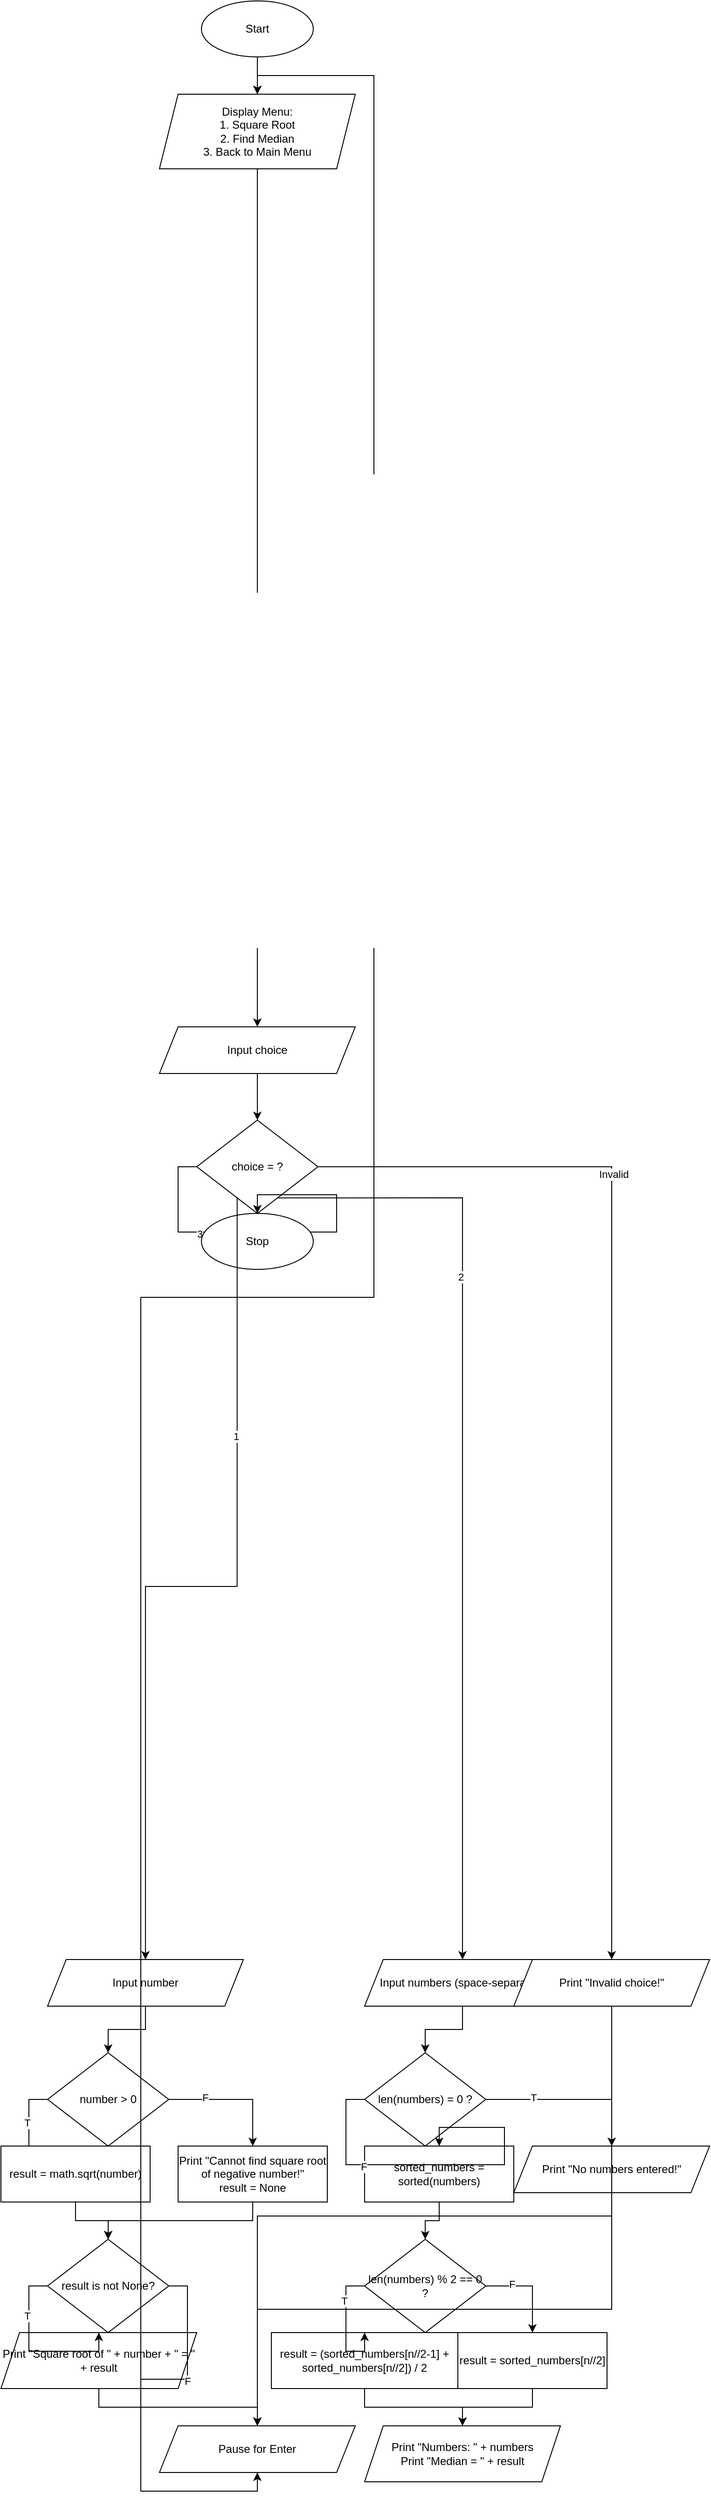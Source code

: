 <mxfile version="28.1.0">
  <diagram name="Page-1" id="N7Pm-M6lshDgP5avCQsC">
    <mxGraphModel dx="1423" dy="631" grid="1" gridSize="10" guides="1" tooltips="1" connect="1" arrows="1" fold="1" page="1" pageScale="1" pageWidth="850" pageHeight="1100" math="0" shadow="0">
      <root>
        <mxCell id="0" />
        <mxCell id="1" parent="0" />
        <!-- Start of the flowchart -->
        <mxCell id="syNdcYt7mX1pae7ERDoS-16" value="Start" style="ellipse;whiteSpace=wrap;html=1;" vertex="1" parent="1">
          <mxGeometry x="365" y="50" width="120" height="60" as="geometry" />
        </mxCell>
        <!-- Display menu -->
        <mxCell id="syNdcYt7mX1pae7ERDoS-100" value="Display Menu:&#xa;1. Square Root&#xa;2. Find Median&#xa;3. Back to Main Menu" style="shape=parallelogram;perimeter=parallelogramPerimeter;whiteSpace=wrap;html=1;fixedSize=1;" vertex="1" parent="1">
          <mxGeometry x="320" y="150" width="210" height="80" as="geometry" />
        </mxCell>
        <mxCell id="syNdcYt7mX1pae7ERDoS-101" style="edgeStyle=orthogonalEdgeStyle;rounded=0;orthogonalLoop=1;jettySize=auto;html=1;exitX=0.5;exitY=1;exitDx=0;exitDy=0;entryX=0.5;entryY=0;entryDx=0;entryDy=0;" edge="1" parent="1" source="syNdcYt7mX1pae7ERDoS-16" target="syNdcYt7mX1pae7ERDoS-100">
          <mxGeometry relative="1" as="geometry" />
        </mxCell>
        <!-- Input choice -->
        <mxCell id="syNdcYt7mX1pae7ERDoS-102" value="Input choice" style="shape=parallelogram;perimeter=parallelogramPerimeter;whiteSpace=wrap;html=1;fixedSize=1;" vertex="1" parent="1">
          <mxGeometry x="320" y="1150" width="210" height="50" as="geometry" />
        </mxCell>
        <mxCell id="syNdcYt7mX1pae7ERDoS-103" style="edgeStyle=orthogonalEdgeStyle;rounded=0;orthogonalLoop=1;jettySize=auto;html=1;exitX=0.5;exitY=1;exitDx=0;exitDy=0;entryX=0.5;entryY=0;entryDx=0;entryDy=0;" edge="1" parent="1" source="syNdcYt7mX1pae7ERDoS-100" target="syNdcYt7mX1pae7ERDoS-102">
          <mxGeometry relative="1" as="geometry" />
        </mxCell>
        <!-- Check choice -->
        <mxCell id="syNdcYt7mX1pae7ERDoS-104" value="choice = ?" style="rhombus;whiteSpace=wrap;html=1;" vertex="1" parent="1">
          <mxGeometry x="360" y="1250" width="130" height="100" as="geometry" />
        </mxCell>
        <mxCell id="syNdcYt7mX1pae7ERDoS-105" style="edgeStyle=orthogonalEdgeStyle;rounded=0;orthogonalLoop=1;jettySize=auto;html=1;exitX=0.5;exitY=1;exitDx=0;exitDy=0;entryX=0.5;entryY=0;entryDx=0;entryDy=0;" edge="1" parent="1" source="syNdcYt7mX1pae7ERDoS-102" target="syNdcYt7mX1pae7ERDoS-104">
          <mxGeometry relative="1" as="geometry" />
        </mxCell>
        <!-- Choice 3: Exit -->
        <mxCell id="syNdcYt7mX1pae7ERDoS-106" style="edgeStyle=orthogonalEdgeStyle;rounded=0;orthogonalLoop=1;jettySize=auto;html=1;exitX=0;exitY=0.5;exitDx=0;exitDy=0;entryX=0.5;entryY=0;entryDx=0;entryDy=0;" edge="1" parent="1" source="syNdcYt7mX1pae7ERDoS-104" target="syNdcYt7mX1pae7ERDoS-17">
          <mxGeometry relative="1" as="geometry" />
        </mxCell>
        <mxCell id="syNdcYt7mX1pae7ERDoS-107" value="3" style="edgeLabel;html=1;align=center;verticalAlign=middle;resizable=0;points=[];" vertex="1" connectable="0" parent="syNdcYt7mX1pae7ERDoS-106">
          <mxGeometry x="-0.443" y="-2" relative="1" as="geometry">
            <mxPoint as="offset" />
          </mxGeometry>
        </mxCell>
        <!-- Stop -->
        <mxCell id="syNdcYt7mX1pae7ERDoS-17" value="Stop" style="ellipse;whiteSpace=wrap;html=1;" vertex="1" parent="1">
          <mxGeometry x="365" y="1350" width="120" height="60" as="geometry" />
        </mxCell>
        <!-- Choice 1: Square Root -->
        <mxCell id="syNdcYt7mX1pae7ERDoS-108" style="edgeStyle=orthogonalEdgeStyle;rounded=0;orthogonalLoop=1;jettySize=auto;html=1;exitX=0.25;exitY=1;exitDx=0;exitDy=0;entryX=0.5;entryY=0;entryDx=0;entryDy=0;" edge="1" parent="1" source="syNdcYt7mX1pae7ERDoS-104" target="syNdcYt7mX1pae7ERDoS-18">
          <mxGeometry relative="1" as="geometry" />
        </mxCell>
        <mxCell id="syNdcYt7mX1pae7ERDoS-109" value="1" style="edgeLabel;html=1;align=center;verticalAlign=middle;resizable=0;points=[];" vertex="1" connectable="0" parent="syNdcYt7mX1pae7ERDoS-108">
          <mxGeometry x="-0.443" y="-2" relative="1" as="geometry">
            <mxPoint as="offset" />
          </mxGeometry>
        </mxCell>
        <!-- Square Root: Input number -->
        <mxCell id="syNdcYt7mX1pae7ERDoS-18" value="Input number" style="shape=parallelogram;perimeter=parallelogramPerimeter;whiteSpace=wrap;html=1;fixedSize=1;" vertex="1" parent="1">
          <mxGeometry x="200" y="2150" width="210" height="50" as="geometry" />
        </mxCell>
        <!-- Check if number > 0 -->
        <mxCell id="syNdcYt7mX1pae7ERDoS-23" value="number &gt; 0" style="rhombus;whiteSpace=wrap;html=1;" vertex="1" parent="1">
          <mxGeometry x="200" y="2250" width="130" height="100" as="geometry" />
        </mxCell>
        <mxCell id="syNdcYt7mX1pae7ERDoS-24" style="edgeStyle=orthogonalEdgeStyle;rounded=0;orthogonalLoop=1;jettySize=auto;html=1;exitX=0.5;exitY=1;exitDx=0;exitDy=0;entryX=0.5;entryY=0;entryDx=0;entryDy=0;" edge="1" parent="1" source="syNdcYt7mX1pae7ERDoS-18" target="syNdcYt7mX1pae7ERDoS-23">
          <mxGeometry relative="1" as="geometry" />
        </mxCell>
        <!-- True: Calculate square root -->
        <mxCell id="syNdcYt7mX1pae7ERDoS-29" style="edgeStyle=orthogonalEdgeStyle;rounded=0;orthogonalLoop=1;jettySize=auto;html=1;exitX=0;exitY=0.5;exitDx=0;exitDy=0;entryX=0.5;entryY=0;entryDx=0;entryDy=0;" edge="1" parent="1" source="syNdcYt7mX1pae7ERDoS-23" target="syNdcYt7mX1pae7ERDoS-27">
          <mxGeometry relative="1" as="geometry" />
        </mxCell>
        <mxCell id="syNdcYt7mX1pae7ERDoS-34" value="T" style="edgeLabel;html=1;align=center;verticalAlign=middle;resizable=0;points=[];" vertex="1" connectable="0" parent="syNdcYt7mX1pae7ERDoS-29">
          <mxGeometry x="-0.443" y="-2" relative="1" as="geometry">
            <mxPoint as="offset" />
          </mxGeometry>
        </mxCell>
        <mxCell id="syNdcYt7mX1pae7ERDoS-27" value="result = math.sqrt(number)" style="rounded=0;whiteSpace=wrap;html=1;" vertex="1" parent="1">
          <mxGeometry x="150" y="2350" width="160" height="60" as="geometry" />
        </mxCell>
        <!-- False: Error message -->
        <mxCell id="syNdcYt7mX1pae7ERDoS-31" style="edgeStyle=orthogonalEdgeStyle;rounded=0;orthogonalLoop=1;jettySize=auto;html=1;exitX=1;exitY=0.5;exitDx=0;exitDy=0;entryX=0.5;entryY=0;entryDx=0;entryDy=0;" edge="1" parent="1" source="syNdcYt7mX1pae7ERDoS-23" target="syNdcYt7mX1pae7ERDoS-28">
          <mxGeometry relative="1" as="geometry" />
        </mxCell>
        <mxCell id="syNdcYt7mX1pae7ERDoS-35" value="F" style="edgeLabel;html=1;align=center;verticalAlign=middle;resizable=0;points=[];" vertex="1" connectable="0" parent="syNdcYt7mX1pae7ERDoS-31">
          <mxGeometry x="-0.446" y="2" relative="1" as="geometry">
            <mxPoint as="offset" />
          </mxGeometry>
        </mxCell>
        <mxCell id="syNdcYt7mX1pae7ERDoS-28" value="Print &quot;Cannot find square root of negative number!&quot;&#xa;result = None" style="rounded=0;whiteSpace=wrap;html=1;" vertex="1" parent="1">
          <mxGeometry x="340" y="2350" width="160" height="60" as="geometry" />
        </mxCell>
        <!-- Output square root result -->
        <mxCell id="syNdcYt7mX1pae7ERDoS-110" value="result is not None?" style="rhombus;whiteSpace=wrap;html=1;" vertex="1" parent="1">
          <mxGeometry x="200" y="2450" width="130" height="100" as="geometry" />
        </mxCell>
        <mxCell id="syNdcYt7mX1pae7ERDoS-111" style="edgeStyle=orthogonalEdgeStyle;rounded=0;orthogonalLoop=1;jettySize=auto;html=1;exitX=0.5;exitY=1;exitDx=0;exitDy=0;entryX=0.5;entryY=0;entryDx=0;entryDy=0;" edge="1" parent="1" source="syNdcYt7mX1pae7ERDoS-27" target="syNdcYt7mX1pae7ERDoS-110">
          <mxGeometry relative="1" as="geometry" />
        </mxCell>
        <mxCell id="syNdcYt7mX1pae7ERDoS-112" style="edgeStyle=orthogonalEdgeStyle;rounded=0;orthogonalLoop=1;jettySize=auto;html=1;exitX=0.5;exitY=1;exitDx=0;exitDy=0;entryX=0.5;entryY=0;entryDx=0;entryDy=0;" edge="1" parent="1" source="syNdcYt7mX1pae7ERDoS-28" target="syNdcYt7mX1pae7ERDoS-110">
          <mxGeometry relative="1" as="geometry" />
        </mxCell>
        <mxCell id="syNdcYt7mX1pae7ERDoS-113" value="Print &quot;Square root of &quot; + number + &quot; = &quot; + result" style="shape=parallelogram;perimeter=parallelogramPerimeter;whiteSpace=wrap;html=1;fixedSize=1;" vertex="1" parent="1">
          <mxGeometry x="150" y="2550" width="210" height="60" as="geometry" />
        </mxCell>
        <mxCell id="syNdcYt7mX1pae7ERDoS-114" style="edgeStyle=orthogonalEdgeStyle;rounded=0;orthogonalLoop=1;jettySize=auto;html=1;exitX=0;exitY=0.5;exitDx=0;exitDy=0;entryX=0.5;entryY=0;entryDx=0;entryDy=0;" edge="1" parent="1" source="syNdcYt7mX1pae7ERDoS-110" target="syNdcYt7mX1pae7ERDoS-113">
          <mxGeometry relative="1" as="geometry" />
        </mxCell>
        <mxCell id="syNdcYt7mX1pae7ERDoS-115" value="T" style="edgeLabel;html=1;align=center;verticalAlign=middle;resizable=0;points=[];" vertex="1" connectable="0" parent="syNdcYt7mX1pae7ERDoS-114">
          <mxGeometry x="-0.443" y="-2" relative="1" as="geometry">
            <mxPoint as="offset" />
          </mxGeometry>
        </mxCell>
        <!-- Pause for user input -->
        <mxCell id="syNdcYt7mX1pae7ERDoS-116" value="Pause for Enter" style="shape=parallelogram;perimeter=parallelogramPerimeter;whiteSpace=wrap;html=1;fixedSize=1;" vertex="1" parent="1">
          <mxGeometry x="320" y="2650" width="210" height="50" as="geometry" />
        </mxCell>
        <mxCell id="syNdcYt7mX1pae7ERDoS-117" style="edgeStyle=orthogonalEdgeStyle;rounded=0;orthogonalLoop=1;jettySize=auto;html=1;exitX=0.5;exitY=1;exitDx=0;exitDy=0;entryX=0.5;entryY=0;entryDx=0;entryDy=0;" edge="1" parent="1" source="syNdcYt7mX1pae7ERDoS-113" target="syNdcYt7mX1pae7ERDoS-116">
          <mxGeometry relative="1" as="geometry" />
        </mxCell>
        <mxCell id="syNdcYt7mX1pae7ERDoS-118" style="edgeStyle=orthogonalEdgeStyle;rounded=0;orthogonalLoop=1;jettySize=auto;html=1;exitX=1;exitY=0.5;exitDx=0;exitDy=0;entryX=0.5;entryY=1;entryDx=0;entryDy=0;" edge="1" parent="1" source="syNdcYt7mX1pae7ERDoS-110" target="syNdcYt7mX1pae7ERDoS-116">
          <mxGeometry relative="1" as="geometry" />
        </mxCell>
        <mxCell id="syNdcYt7mX1pae7ERDoS-119" value="F" style="edgeLabel;html=1;align=center;verticalAlign=middle;resizable=0;points=[];" vertex="1" connectable="0" parent="syNdcYt7mX1pae7ERDoS-118">
          <mxGeometry x="-0.446" y="2" relative="1" as="geometry">
            <mxPoint as="offset" />
          </mxGeometry>
        </mxCell>
        <!-- Loop back to menu -->
        <mxCell id="syNdcYt7mX1pae7ERDoS-120" style="edgeStyle=orthogonalEdgeStyle;rounded=0;orthogonalLoop=1;jettySize=auto;html=1;exitX=0.5;exitY=1;exitDx=0;exitDy=0;entryX=0.5;entryY=0;entryDx=0;entryDy=0;" edge="1" parent="1" source="syNdcYt7mX1pae7ERDoS-116" target="syNdcYt7mX1pae7ERDoS-100">
          <mxGeometry relative="1" as="geometry" />
        </mxCell>
        <!-- Choice 2: Find Median -->
        <mxCell id="syNdcYt7mX1pae7ERDoS-121" style="edgeStyle=orthogonalEdgeStyle;rounded=0;orthogonalLoop=1;jettySize=auto;html=1;exitX=0.75;exitY=1;exitDx=0;exitDy=0;entryX=0.5;entryY=0;entryDx=0;entryDy=0;" edge="1" parent="1" source="syNdcYt7mX1pae7ERDoS-104" target="syNdcYt7mX1pae7ERDoS-122">
          <mxGeometry relative="1" as="geometry" />
        </mxCell>
        <mxCell id="syNdcYt7mX1pae7ERDoS-123" value="2" style="edgeLabel;html=1;align=center;verticalAlign=middle;resizable=0;points=[];" vertex="1" connectable="0" parent="syNdcYt7mX1pae7ERDoS-121">
          <mxGeometry x="-0.443" y="-2" relative="1" as="geometry">
            <mxPoint as="offset" />
          </mxGeometry>
        </mxCell>
        <!-- Input numbers -->
        <mxCell id="syNdcYt7mX1pae7ERDoS-122" value="Input numbers (space-separated)" style="shape=parallelogram;perimeter=parallelogramPerimeter;whiteSpace=wrap;html=1;fixedSize=1;" vertex="1" parent="1">
          <mxGeometry x="540" y="2150" width="210" height="50" as="geometry" />
        </mxCell>
        <!-- Check if list is empty -->
        <mxCell id="syNdcYt7mX1pae7ERDoS-124" value="len(numbers) = 0 ?" style="rhombus;whiteSpace=wrap;html=1;" vertex="1" parent="1">
          <mxGeometry x="540" y="2250" width="130" height="100" as="geometry" />
        </mxCell>
        <mxCell id="syNdcYt7mX1pae7ERDoS-125" style="edgeStyle=orthogonalEdgeStyle;rounded=0;orthogonalLoop=1;jettySize=auto;html=1;exitX=0.5;exitY=1;exitDx=0;exitDy=0;entryX=0.5;entryY=0;entryDx=0;entryDy=0;" edge="1" parent="1" source="syNdcYt7mX1pae7ERDoS-122" target="syNdcYt7mX1pae7ERDoS-124">
          <mxGeometry relative="1" as="geometry" />
        </mxCell>
        <!-- Empty list: Error message -->
        <mxCell id="syNdcYt7mX1pae7ERDoS-126" value="Print &quot;No numbers entered!&quot;" style="shape=parallelogram;perimeter=parallelogramPerimeter;whiteSpace=wrap;html=1;fixedSize=1;" vertex="1" parent="1">
          <mxGeometry x="700" y="2350" width="210" height="50" as="geometry" />
        </mxCell>
        <mxCell id="syNdcYt7mX1pae7ERDoS-127" style="edgeStyle=orthogonalEdgeStyle;rounded=0;orthogonalLoop=1;jettySize=auto;html=1;exitX=1;exitY=0.5;exitDx=0;exitDy=0;entryX=0.5;entryY=0;entryDx=0;entryDy=0;" edge="1" parent="1" source="syNdcYt7mX1pae7ERDoS-124" target="syNdcYt7mX1pae7ERDoS-126">
          <mxGeometry relative="1" as="geometry" />
        </mxCell>
        <mxCell id="syNdcYt7mX1pae7ERDoS-128" value="T" style="edgeLabel;html=1;align=center;verticalAlign=middle;resizable=0;points=[];" vertex="1" connectable="0" parent="syNdcYt7mX1pae7ERDoS-127">
          <mxGeometry x="-0.446" y="2" relative="1" as="geometry">
            <mxPoint as="offset" />
          </mxGeometry>
        </mxCell>
        <!-- Non-empty list: Sort numbers -->
        <mxCell id="syNdcYt7mX1pae7ERDoS-129" value="sorted_numbers = sorted(numbers)" style="rounded=0;whiteSpace=wrap;html=1;" vertex="1" parent="1">
          <mxGeometry x="540" y="2350" width="160" height="60" as="geometry" />
        </mxCell>
        <mxCell id="syNdcYt7mX1pae7ERDoS-130" style="edgeStyle=orthogonalEdgeStyle;rounded=0;orthogonalLoop=1;jettySize=auto;html=1;exitX=0;exitY=0.5;exitDx=0;exitDy=0;entryX=0.5;entryY=0;entryDx=0;entryDy=0;" edge="1" parent="1" source="syNdcYt7mX1pae7ERDoS-124" target="syNdcYt7mX1pae7ERDoS-129">
          <mxGeometry relative="1" as="geometry" />
        </mxCell>
        <mxCell id="syNdcYt7mX1pae7ERDoS-131" value="F" style="edgeLabel;html=1;align=center;verticalAlign=middle;resizable=0;points=[];" vertex="1" connectable="0" parent="syNdcYt7mX1pae7ERDoS-130">
          <mxGeometry x="-0.443" y="-2" relative="1" as="geometry">
            <mxPoint as="offset" />
          </mxGeometry>
        </mxCell>
        <!-- Check if length is even -->
        <mxCell id="syNdcYt7mX1pae7ERDoS-132" value="len(numbers) % 2 == 0 ?" style="rhombus;whiteSpace=wrap;html=1;" vertex="1" parent="1">
          <mxGeometry x="540" y="2450" width="130" height="100" as="geometry" />
        </mxCell>
        <mxCell id="syNdcYt7mX1pae7ERDoS-133" style="edgeStyle=orthogonalEdgeStyle;rounded=0;orthogonalLoop=1;jettySize=auto;html=1;exitX=0.5;exitY=1;exitDx=0;exitDy=0;entryX=0.5;entryY=0;entryDx=0;entryDy=0;" edge="1" parent="1" source="syNdcYt7mX1pae7ERDoS-129" target="syNdcYt7mX1pae7ERDoS-132">
          <mxGeometry relative="1" as="geometry" />
        </mxCell>
        <!-- Even: Calculate median -->
        <mxCell id="syNdcYt7mX1pae7ERDoS-134" value="result = (sorted_numbers[n//2-1] + sorted_numbers[n//2]) / 2" style="rounded=0;whiteSpace=wrap;html=1;" vertex="1" parent="1">
          <mxGeometry x="440" y="2550" width="200" height="60" as="geometry" />
        </mxCell>
        <mxCell id="syNdcYt7mX1pae7ERDoS-135" style="edgeStyle=orthogonalEdgeStyle;rounded=0;orthogonalLoop=1;jettySize=auto;html=1;exitX=0;exitY=0.5;exitDx=0;exitDy=0;entryX=0.5;entryY=0;entryDx=0;entryDy=0;" edge="1" parent="1" source="syNdcYt7mX1pae7ERDoS-132" target="syNdcYt7mX1pae7ERDoS-134">
          <mxGeometry relative="1" as="geometry" />
        </mxCell>
        <mxCell id="syNdcYt7mX1pae7ERDoS-136" value="T" style="edgeLabel;html=1;align=center;verticalAlign=middle;resizable=0;points=[];" vertex="1" connectable="0" parent="syNdcYt7mX1pae7ERDoS-135">
          <mxGeometry x="-0.443" y="-2" relative="1" as="geometry">
            <mxPoint as="offset" />
          </mxGeometry>
        </mxCell>
        <!-- Odd: Calculate median -->
        <mxCell id="syNdcYt7mX1pae7ERDoS-137" value="result = sorted_numbers[n//2]" style="rounded=0;whiteSpace=wrap;html=1;" vertex="1" parent="1">
          <mxGeometry x="640" y="2550" width="160" height="60" as="geometry" />
        </mxCell>
        <mxCell id="syNdcYt7mX1pae7ERDoS-138" style="edgeStyle=orthogonalEdgeStyle;rounded=0;orthogonalLoop=1;jettySize=auto;html=1;exitX=1;exitY=0.5;exitDx=0;exitDy=0;entryX=0.5;entryY=0;entryDx=0;entryDy=0;" edge="1" parent="1" source="syNdcYt7mX1pae7ERDoS-132" target="syNdcYt7mX1pae7ERDoS-137">
          <mxGeometry relative="1" as="geometry" />
        </mxCell>
        <mxCell id="syNdcYt7mX1pae7ERDoS-139" value="F" style="edgeLabel;html=1;align=center;verticalAlign=middle;resizable=0;points=[];" vertex="1" connectable="0" parent="syNdcYt7mX1pae7ERDoS-138">
          <mxGeometry x="-0.446" y="2" relative="1" as="geometry">
            <mxPoint as="offset" />
          </mxGeometry>
        </mxCell>
        <!-- Output median result -->
        <mxCell id="syNdcYt7mX1pae7ERDoS-140" value="Print &quot;Numbers: &quot; + numbers&#xa;Print &quot;Median = &quot; + result" style="shape=parallelogram;perimeter=parallelogramPerimeter;whiteSpace=wrap;html=1;fixedSize=1;" vertex="1" parent="1">
          <mxGeometry x="540" y="2650" width="210" height="60" as="geometry" />
        </mxCell>
        <mxCell id="syNdcYt7mX1pae7ERDoS-141" style="edgeStyle=orthogonalEdgeStyle;rounded=0;orthogonalLoop=1;jettySize=auto;html=1;exitX=0.5;exitY=1;exitDx=0;exitDy=0;entryX=0.5;entryY=0;entryDx=0;entryDy=0;" edge="1" parent="1" source="syNdcYt7mX1pae7ERDoS-134" target="syNdcYt7mX1pae7ERDoS-140">
          <mxGeometry relative="1" as="geometry" />
        </mxCell>
        <mxCell id="syNdcYt7mX1pae7ERDoS-142" style="edgeStyle=orthogonalEdgeStyle;rounded=0;orthogonalLoop=1;jettySize=auto;html=1;exitX=0.5;exitY=1;exitDx=0;exitDy=0;entryX=0.5;entryY=0;entryDx=0;entryDy=0;" edge="1" parent="1" source="syNdcYt7mX1pae7ERDoS-137" target="syNdcYt7mX1pae7ERDoS-140">
          <mxGeometry relative="1" as="geometry" />
        </mxCell>
        <!-- Connect empty list error to pause -->
        <mxCell id="syNdcYt7mX1pae7ERDoS-143" style="edgeStyle=orthogonalEdgeStyle;rounded=0;orthogonalLoop=1;jettySize=auto;html=1;exitX=0.5;exitY=1;exitDx=0;exitDy=0;entryX=0.5;entryY=0;entryDx=0;entryDy=0;" edge="1" parent="1" source="syNdcYt7mX1pae7ERDoS-126" target="syNdcYt7mX1pae7ERDoS-116">
          <mxGeometry relative="1" as="geometry" />
        </mxCell>
        <!-- Invalid choice -->
        <mxCell id="syNdcYt7mX1pae7ERDoS-144" style="edgeStyle=orthogonalEdgeStyle;rounded=0;orthogonalLoop=1;jettySize=auto;html=1;exitX=1;exitY=0.5;exitDx=0;exitDy=0;entryX=0.5;entryY=0;entryDx=0;entryDy=0;" edge="1" parent="1" source="syNdcYt7mX1pae7ERDoS-104" target="syNdcYt7mX1pae7ERDoS-145">
          <mxGeometry relative="1" as="geometry" />
        </mxCell>
        <mxCell id="syNdcYt7mX1pae7ERDoS-146" value="Invalid" style="edgeLabel;html=1;align=center;verticalAlign=middle;resizable=0;points=[];" vertex="1" connectable="0" parent="syNdcYt7mX1pae7ERDoS-144">
          <mxGeometry x="-0.446" y="2" relative="1" as="geometry">
            <mxPoint as="offset" />
          </mxGeometry>
        </mxCell>
        <mxCell id="syNdcYt7mX1pae7ERDoS-145" value="Print &quot;Invalid choice!&quot;" style="shape=parallelogram;perimeter=parallelogramPerimeter;whiteSpace=wrap;html=1;fixedSize=1;" vertex="1" parent="1">
          <mxGeometry x="700" y="2150" width="210" height="50" as="geometry" />
        </mxCell>
        <mxCell id="syNdcYt7mX1pae7ERDoS-147" style="edgeStyle=orthogonalEdgeStyle;rounded=0;orthogonalLoop=1;jettySize=auto;html=1;exitX=0.5;exitY=1;exitDx=0;exitDy=0;entryX=0.5;entryY=0;entryDx=0;entryDy=0;" edge="1" parent="1" source="syNdcYt7mX1pae7ERDoS-145" target="syNdcYt7mX1pae7ERDoS-116">
          <mxGeometry relative="1" as="geometry" />
        </mxCell>
      </root>
    </mxGraphModel>
  </diagram>
</mxfile>
